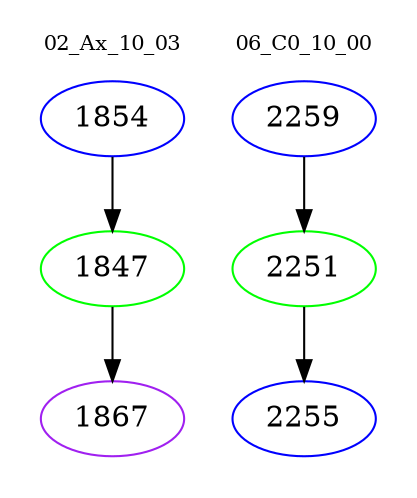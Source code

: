 digraph{
subgraph cluster_0 {
color = white
label = "02_Ax_10_03";
fontsize=10;
T0_1854 [label="1854", color="blue"]
T0_1854 -> T0_1847 [color="black"]
T0_1847 [label="1847", color="green"]
T0_1847 -> T0_1867 [color="black"]
T0_1867 [label="1867", color="purple"]
}
subgraph cluster_1 {
color = white
label = "06_C0_10_00";
fontsize=10;
T1_2259 [label="2259", color="blue"]
T1_2259 -> T1_2251 [color="black"]
T1_2251 [label="2251", color="green"]
T1_2251 -> T1_2255 [color="black"]
T1_2255 [label="2255", color="blue"]
}
}
